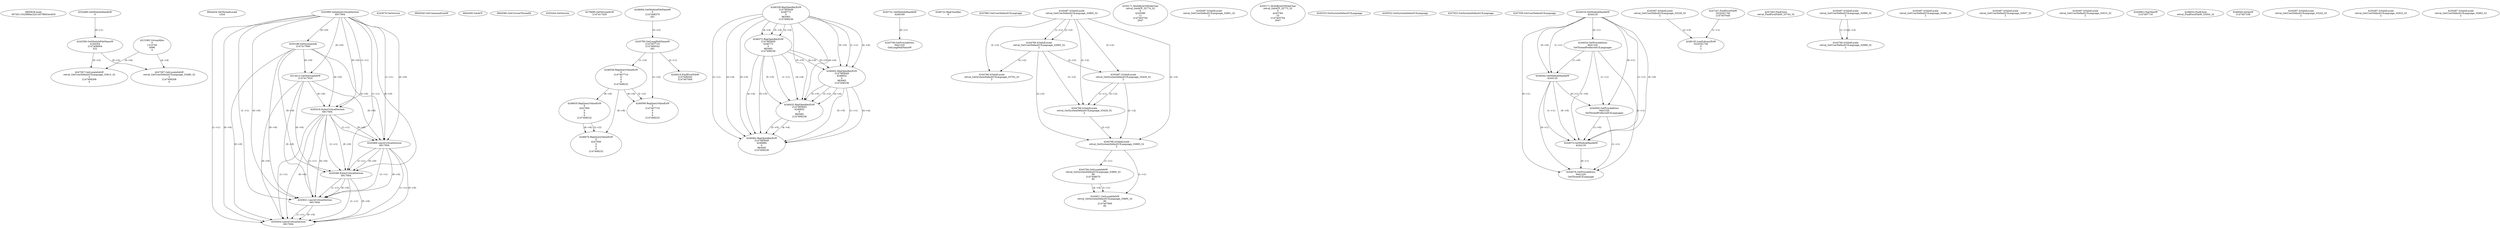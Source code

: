 // Global SCDG with merge call
digraph {
	0 [label="6850628.main
007d511542989ac2d1c457f8f43ec829"]
	1 [label="4254480.GetModuleHandleW
0"]
	2 [label="6844434.SetThreadLocale
1024"]
	3 [label="4243965.InitializeCriticalSection
6917004"]
	4 [label="4243979.GetVersion
"]
	5 [label="4250188.GetSystemInfo
2147417660"]
	3 -> 5 [label="(0-->0)"]
	6 [label="6844540.GetCommandLineW
"]
	7 [label="4214413.GetStartupInfoW
2147417624"]
	3 -> 7 [label="(0-->0)"]
	5 -> 7 [label="(0-->0)"]
	8 [label="6844560.GetACP
"]
	9 [label="6844580.GetCurrentThreadId
"]
	10 [label="4250204.GetVersion
"]
	11 [label="4276690.GetVersionExW
2147417420"]
	12 [label="4243306.GetModuleFileNameW
4194304
2147408904
522"]
	1 -> 12 [label="(0-->1)"]
	13 [label="4248064.GetModuleFileNameW
0
2147408370
261"]
	14 [label="4215383.VirtualAlloc
0
1310704
4096
4"]
	15 [label="4246338.RegOpenKeyExW
2147483649
4246772
0
983065
2147408236"]
	16 [label="4245741.GetModuleHandleW
4246160"]
	17 [label="4245758.GetProcAddress
9441320
GetLongPathNameW"]
	16 -> 17 [label="(0-->1)"]
	18 [label="4245785.GetLongPathNameW
2147407710
2147406542
261"]
	13 -> 18 [label="(3-->3)"]
	19 [label="4246556.RegQueryValueExW
0
2147407710
0
0
0
2147408232"]
	18 -> 19 [label="(1-->2)"]
	20 [label="4246599.RegQueryValueExW
0
2147407710
0
0
0
2147408232"]
	18 -> 20 [label="(1-->2)"]
	19 -> 20 [label="(2-->2)"]
	19 -> 20 [label="(6-->6)"]
	21 [label="4246722.RegCloseKey
0"]
	22 [label="4247883.GetUserDefaultUILanguage
"]
	23 [label="4245418.EnterCriticalSection
6917004"]
	3 -> 23 [label="(1-->1)"]
	3 -> 23 [label="(0-->0)"]
	5 -> 23 [label="(0-->0)"]
	7 -> 23 [label="(0-->0)"]
	24 [label="4245469.LeaveCriticalSection
6917004"]
	3 -> 24 [label="(1-->1)"]
	23 -> 24 [label="(1-->1)"]
	3 -> 24 [label="(0-->0)"]
	5 -> 24 [label="(0-->0)"]
	7 -> 24 [label="(0-->0)"]
	23 -> 24 [label="(0-->0)"]
	25 [label="4245487.IsValidLocale
retval_GetUserDefaultUILanguage_32893_32
2"]
	26 [label="4250171.MultiByteToWideChar
retval_GetACP_32774_32
0
4243580
11
2147403704
2047"]
	27 [label="4246372.RegOpenKeyExW
2147483650
4246772
0
983065
2147408236"]
	15 -> 27 [label="(2-->2)"]
	15 -> 27 [label="(4-->4)"]
	15 -> 27 [label="(5-->5)"]
	28 [label="4246402.RegOpenKeyExW
2147483649
4246832
0
983065
2147408236"]
	15 -> 28 [label="(1-->1)"]
	15 -> 28 [label="(4-->4)"]
	27 -> 28 [label="(4-->4)"]
	15 -> 28 [label="(5-->5)"]
	27 -> 28 [label="(5-->5)"]
	29 [label="4246432.RegOpenKeyExW
2147483650
4246832
0
983065
2147408236"]
	27 -> 29 [label="(1-->1)"]
	28 -> 29 [label="(2-->2)"]
	15 -> 29 [label="(4-->4)"]
	27 -> 29 [label="(4-->4)"]
	28 -> 29 [label="(4-->4)"]
	15 -> 29 [label="(5-->5)"]
	27 -> 29 [label="(5-->5)"]
	28 -> 29 [label="(5-->5)"]
	30 [label="4246462.RegOpenKeyExW
2147483649
4246884
0
983065
2147408236"]
	15 -> 30 [label="(1-->1)"]
	28 -> 30 [label="(1-->1)"]
	15 -> 30 [label="(4-->4)"]
	27 -> 30 [label="(4-->4)"]
	28 -> 30 [label="(4-->4)"]
	29 -> 30 [label="(4-->4)"]
	15 -> 30 [label="(5-->5)"]
	27 -> 30 [label="(5-->5)"]
	28 -> 30 [label="(5-->5)"]
	29 -> 30 [label="(5-->5)"]
	31 [label="4246635.RegQueryValueExW
0
4247000
0
0
0
2147408232"]
	19 -> 31 [label="(6-->6)"]
	32 [label="4246676.RegQueryValueExW
0
4247000
0
0
0
2147408232"]
	31 -> 32 [label="(2-->2)"]
	19 -> 32 [label="(6-->6)"]
	31 -> 32 [label="(6-->6)"]
	33 [label="4245487.IsValidLocale
retval_GetUserDefaultUILanguage_32901_32
2"]
	34 [label="4250171.MultiByteToWideChar
retval_GetACP_32773_32
0
4243784
10
2147403704
2047"]
	35 [label="4244766.IsValidLocale
retval_GetUserDefaultUILanguage_32893_32
2"]
	25 -> 35 [label="(1-->1)"]
	25 -> 35 [label="(2-->2)"]
	36 [label="4245525.GetSystemDefaultUILanguage
"]
	37 [label="4245552.GetSystemDefaultUILanguage
"]
	38 [label="4244766.IsValidLocale
retval_GetSystemDefaultUILanguage_33703_32
2"]
	25 -> 38 [label="(2-->2)"]
	35 -> 38 [label="(2-->2)"]
	39 [label="4245580.EnterCriticalSection
6917004"]
	3 -> 39 [label="(1-->1)"]
	23 -> 39 [label="(1-->1)"]
	24 -> 39 [label="(1-->1)"]
	3 -> 39 [label="(0-->0)"]
	5 -> 39 [label="(0-->0)"]
	7 -> 39 [label="(0-->0)"]
	23 -> 39 [label="(0-->0)"]
	24 -> 39 [label="(0-->0)"]
	40 [label="4245621.LeaveCriticalSection
6917004"]
	3 -> 40 [label="(1-->1)"]
	23 -> 40 [label="(1-->1)"]
	24 -> 40 [label="(1-->1)"]
	39 -> 40 [label="(1-->1)"]
	3 -> 40 [label="(0-->0)"]
	5 -> 40 [label="(0-->0)"]
	7 -> 40 [label="(0-->0)"]
	23 -> 40 [label="(0-->0)"]
	24 -> 40 [label="(0-->0)"]
	39 -> 40 [label="(0-->0)"]
	41 [label="4247923.GetSystemDefaultUILanguage
"]
	42 [label="4245454.LeaveCriticalSection
6917004"]
	3 -> 42 [label="(1-->1)"]
	23 -> 42 [label="(1-->1)"]
	24 -> 42 [label="(1-->1)"]
	39 -> 42 [label="(1-->1)"]
	40 -> 42 [label="(1-->1)"]
	3 -> 42 [label="(0-->0)"]
	5 -> 42 [label="(0-->0)"]
	7 -> 42 [label="(0-->0)"]
	23 -> 42 [label="(0-->0)"]
	24 -> 42 [label="(0-->0)"]
	39 -> 42 [label="(0-->0)"]
	40 -> 42 [label="(0-->0)"]
	43 [label="4247558.GetUserDefaultUILanguage
"]
	44 [label="4247567.GetLocaleInfoW
retval_GetUserDefaultUILanguage_33913_32
3
2147408268
4"]
	12 -> 44 [label="(0-->2)"]
	14 -> 44 [label="(4-->4)"]
	45 [label="4244018.GetModuleHandleW
4244120"]
	46 [label="4244024.GetProcAddress
9441320
GetThreadPreferredUILanguages"]
	45 -> 46 [label="(0-->1)"]
	47 [label="4244044.GetModuleHandleW
4244120"]
	45 -> 47 [label="(1-->1)"]
	45 -> 47 [label="(0-->0)"]
	46 -> 47 [label="(1-->0)"]
	48 [label="4244050.GetProcAddress
9441320
SetThreadPreferredUILanguages"]
	45 -> 48 [label="(0-->1)"]
	46 -> 48 [label="(1-->1)"]
	47 -> 48 [label="(0-->1)"]
	49 [label="4244070.GetModuleHandleW
4244120"]
	45 -> 49 [label="(1-->1)"]
	47 -> 49 [label="(1-->1)"]
	45 -> 49 [label="(0-->0)"]
	46 -> 49 [label="(1-->0)"]
	47 -> 49 [label="(0-->0)"]
	48 -> 49 [label="(1-->0)"]
	50 [label="4244076.GetProcAddress
9441320
GetThreadUILanguage"]
	45 -> 50 [label="(0-->1)"]
	46 -> 50 [label="(1-->1)"]
	47 -> 50 [label="(0-->1)"]
	48 -> 50 [label="(1-->1)"]
	49 -> 50 [label="(0-->1)"]
	51 [label="4245487.IsValidLocale
retval_GetUserDefaultUILanguage_33229_32
2"]
	52 [label="4247567.GetLocaleInfoW
retval_GetUserDefaultUILanguage_33480_32
3
2147408268
4"]
	12 -> 52 [label="(0-->2)"]
	14 -> 52 [label="(4-->4)"]
	53 [label="4247247.FindFirstFileW
3224341740
2147407640"]
	54 [label="4247263.FindClose
retval_FindFirstFileW_33743_32"]
	55 [label="4248145.LoadLibraryExW
3224341740
0
2"]
	53 -> 55 [label="(1-->1)"]
	51 -> 55 [label="(2-->3)"]
	56 [label="4245487.IsValidLocale
retval_GetSystemDefaultUILanguage_33428_32
2"]
	25 -> 56 [label="(2-->2)"]
	35 -> 56 [label="(2-->2)"]
	57 [label="4244766.IsValidLocale
retval_GetSystemDefaultUILanguage_33428_32
2"]
	56 -> 57 [label="(1-->1)"]
	25 -> 57 [label="(2-->2)"]
	35 -> 57 [label="(2-->2)"]
	56 -> 57 [label="(2-->2)"]
	58 [label="4244766.IsValidLocale
retval_GetSystemDefaultUILanguage_33895_32
2"]
	25 -> 58 [label="(2-->2)"]
	35 -> 58 [label="(2-->2)"]
	56 -> 58 [label="(2-->2)"]
	57 -> 58 [label="(2-->2)"]
	59 [label="4244794.GetLocaleInfoW
retval_GetSystemDefaultUILanguage_33895_32
89
2147408070
85"]
	58 -> 59 [label="(1-->1)"]
	60 [label="4244811.GetLocaleInfoW
retval_GetSystemDefaultUILanguage_33895_32
90
2147407900
85"]
	58 -> 60 [label="(1-->1)"]
	59 -> 60 [label="(1-->1)"]
	59 -> 60 [label="(4-->4)"]
	61 [label="4245487.IsValidLocale
retval_GetUserDefaultUILanguage_32889_32
2"]
	62 [label="4245487.IsValidLocale
retval_GetUserDefaultUILanguage_32961_32
2"]
	63 [label="4245487.IsValidLocale
retval_GetUserDefaultUILanguage_32937_32
2"]
	64 [label="4245487.IsValidLocale
retval_GetUserDefaultUILanguage_33015_32
2"]
	65 [label="4244766.IsValidLocale
retval_GetUserDefaultUILanguage_32889_32
2"]
	61 -> 65 [label="(1-->1)"]
	61 -> 65 [label="(2-->2)"]
	66 [label="4245683.CharNextW
2147407716"]
	67 [label="4246014.FindFirstFileW
2147406542
2147407064"]
	18 -> 67 [label="(2-->1)"]
	68 [label="4246032.FindClose
retval_FindFirstFileW_33054_32"]
	69 [label="4246044.lstrlenW
2147407108"]
	70 [label="4245487.IsValidLocale
retval_GetUserDefaultUILanguage_33242_32
2"]
	71 [label="4245487.IsValidLocale
retval_GetUserDefaultUILanguage_32923_32
2"]
	72 [label="4245487.IsValidLocale
retval_GetUserDefaultUILanguage_32963_32
2"]
}
